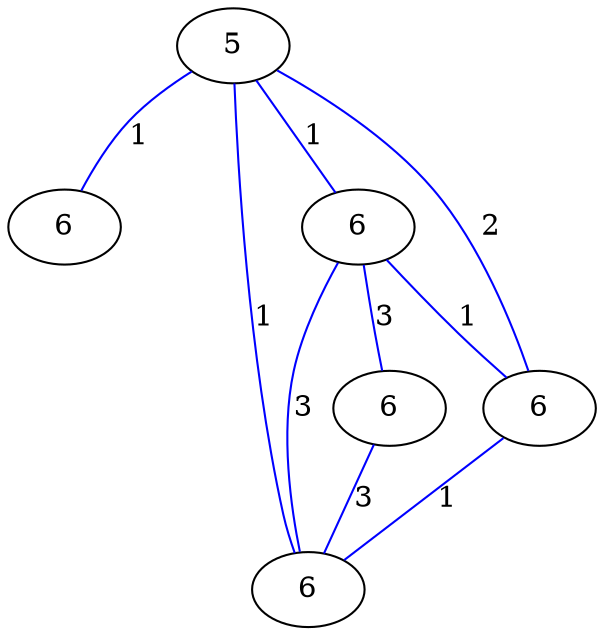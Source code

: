 graph G {
	0 [label="5"];
	1 [label="6"];
	2 [label="6"];
	3 [label="6"];
	4 [label="6"];
	5 [label="6"];
	0 -- 1 [label="1", color=blue];
	0 -- 2 [label="1", color=blue];
	0 -- 3 [label="2", color=blue];
	0 -- 5 [label="1", color=blue];
	2 -- 3 [label="1", color=blue];
	2 -- 4 [label="3", color=blue];
	2 -- 5 [label="3", color=blue];
	3 -- 5 [label="1", color=blue];
	4 -- 5 [label="3", color=blue];
}